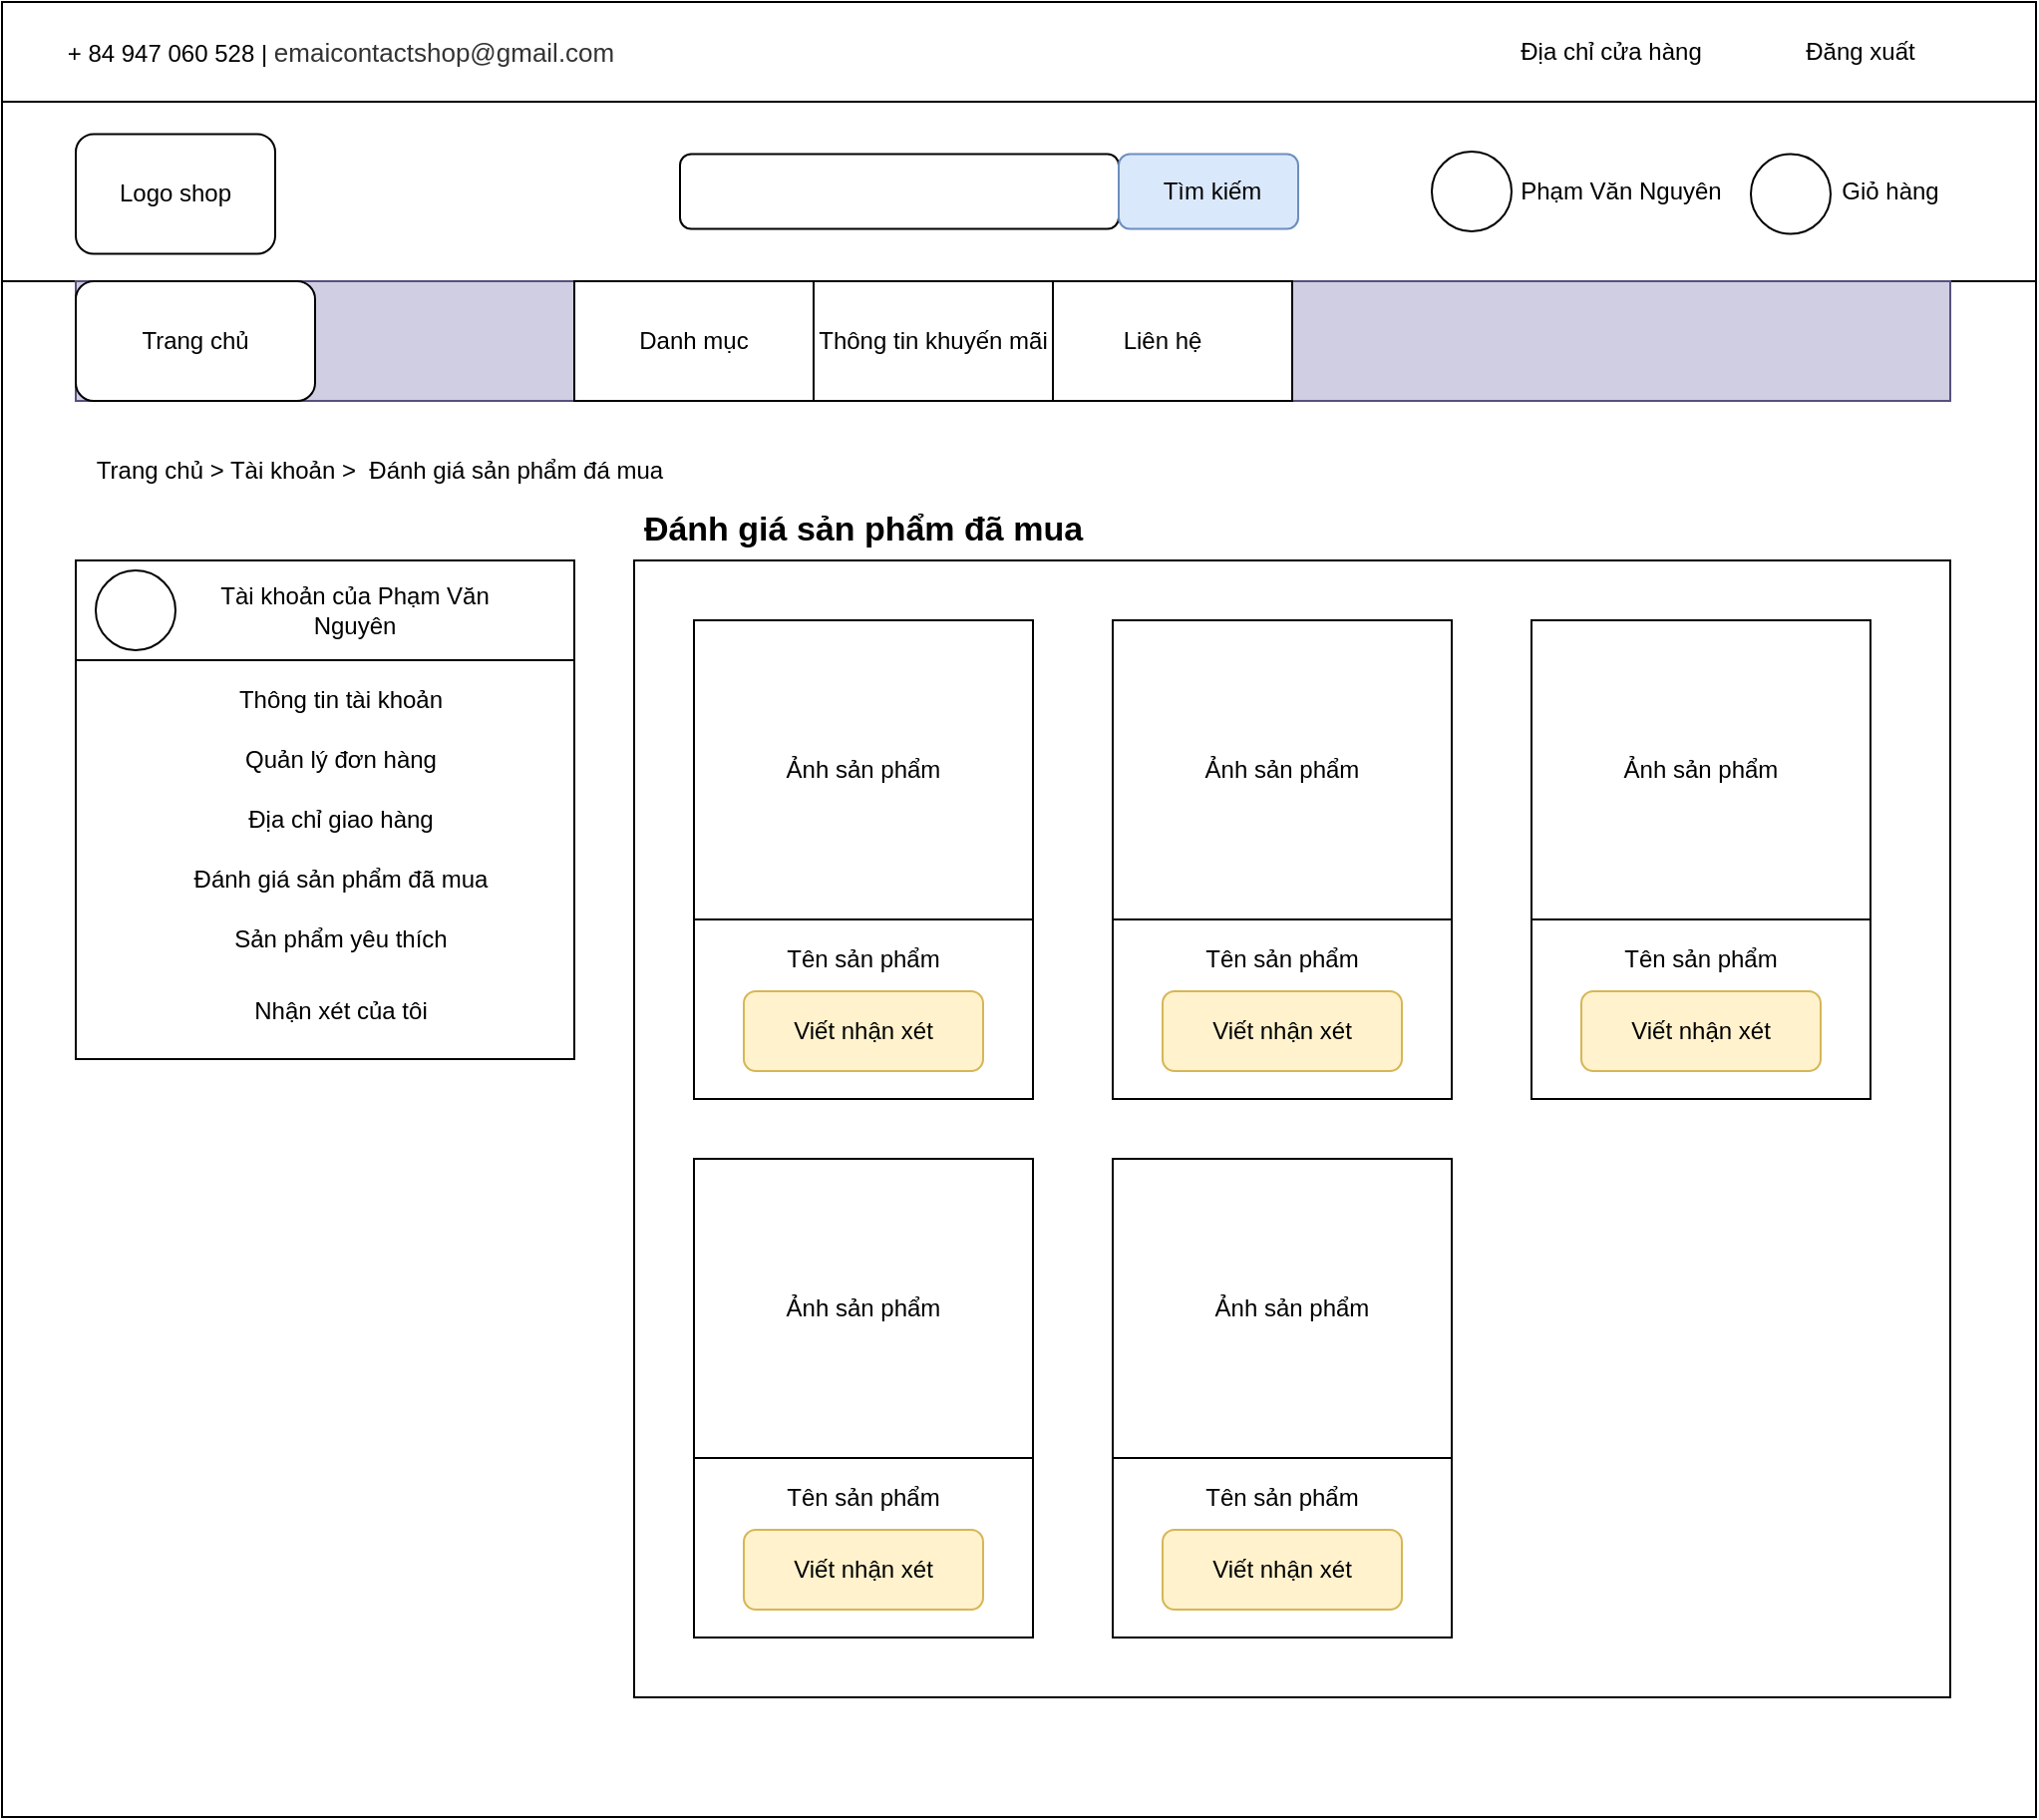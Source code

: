 <mxfile version="14.6.10" type="device"><diagram id="y_uuflW_HlZtFYv2_XiO" name="Page-1"><mxGraphModel dx="1865" dy="1749" grid="1" gridSize="10" guides="1" tooltips="1" connect="1" arrows="1" fold="1" page="1" pageScale="1" pageWidth="827" pageHeight="1169" math="0" shadow="0"><root><mxCell id="0"/><mxCell id="1" parent="0"/><mxCell id="PhK1hqArziex9ELRJVz_-1" value="" style="rounded=0;whiteSpace=wrap;html=1;" vertex="1" parent="1"><mxGeometry x="-97" y="-1090" width="1020" height="910" as="geometry"/></mxCell><mxCell id="PhK1hqArziex9ELRJVz_-2" value="" style="rounded=0;whiteSpace=wrap;html=1;" vertex="1" parent="1"><mxGeometry x="-97" y="-1090" width="1020" height="50" as="geometry"/></mxCell><mxCell id="PhK1hqArziex9ELRJVz_-3" value="" style="rounded=0;whiteSpace=wrap;html=1;shadow=0;glass=0;" vertex="1" parent="1"><mxGeometry x="-97" y="-1040" width="1020" height="90" as="geometry"/></mxCell><mxCell id="PhK1hqArziex9ELRJVz_-4" value="+ 84 947 060 528 |&amp;nbsp;&lt;span style=&quot;color: rgb(51 , 51 , 51) ; font-size: 13px ; background-color: rgb(255 , 255 , 255) ; font-family: &amp;#34;poppins&amp;#34; , sans-serif ; text-align: left&quot;&gt;emaicontactshop@gmail.com&lt;/span&gt;" style="text;html=1;strokeColor=none;fillColor=none;align=center;verticalAlign=middle;whiteSpace=wrap;rounded=0;" vertex="1" parent="1"><mxGeometry x="-97" y="-1080" width="340" height="30" as="geometry"/></mxCell><mxCell id="PhK1hqArziex9ELRJVz_-5" value="Địa chỉ cửa hàng" style="text;html=1;align=center;verticalAlign=middle;whiteSpace=wrap;rounded=0;noLabel=0;shadow=0;glass=0;" vertex="1" parent="1"><mxGeometry x="650" y="-1077.5" width="120" height="25" as="geometry"/></mxCell><mxCell id="PhK1hqArziex9ELRJVz_-6" value="Đăng xuất" style="text;html=1;strokeColor=none;fillColor=none;align=center;verticalAlign=middle;whiteSpace=wrap;rounded=0;" vertex="1" parent="1"><mxGeometry x="800" y="-1075" width="70" height="20" as="geometry"/></mxCell><mxCell id="PhK1hqArziex9ELRJVz_-7" value="" style="rounded=1;whiteSpace=wrap;html=1;shadow=0;glass=0;" vertex="1" parent="1"><mxGeometry x="-60" y="-1023.75" width="100" height="60" as="geometry"/></mxCell><mxCell id="PhK1hqArziex9ELRJVz_-8" value="" style="rounded=1;whiteSpace=wrap;html=1;shadow=0;glass=0;" vertex="1" parent="1"><mxGeometry x="243" y="-1013.75" width="220" height="37.5" as="geometry"/></mxCell><mxCell id="PhK1hqArziex9ELRJVz_-9" value="" style="rounded=1;whiteSpace=wrap;html=1;shadow=0;glass=0;fillColor=#dae8fc;strokeColor=#6c8ebf;" vertex="1" parent="1"><mxGeometry x="463" y="-1013.75" width="90" height="37.5" as="geometry"/></mxCell><mxCell id="PhK1hqArziex9ELRJVz_-10" value="" style="ellipse;whiteSpace=wrap;html=1;aspect=fixed;rounded=0;shadow=0;glass=0;" vertex="1" parent="1"><mxGeometry x="620" y="-1015" width="40" height="40" as="geometry"/></mxCell><mxCell id="PhK1hqArziex9ELRJVz_-11" value="" style="ellipse;whiteSpace=wrap;html=1;aspect=fixed;rounded=0;shadow=0;glass=0;" vertex="1" parent="1"><mxGeometry x="780" y="-1013.75" width="40" height="40" as="geometry"/></mxCell><mxCell id="PhK1hqArziex9ELRJVz_-12" value="Logo shop" style="text;html=1;strokeColor=none;fillColor=none;align=center;verticalAlign=middle;whiteSpace=wrap;rounded=0;shadow=0;glass=0;" vertex="1" parent="1"><mxGeometry x="-40" y="-1003.75" width="60" height="20" as="geometry"/></mxCell><mxCell id="PhK1hqArziex9ELRJVz_-13" value="Phạm Văn Nguyên" style="text;html=1;strokeColor=none;fillColor=none;align=center;verticalAlign=middle;whiteSpace=wrap;rounded=0;shadow=0;glass=0;" vertex="1" parent="1"><mxGeometry x="660" y="-1005" width="110" height="20" as="geometry"/></mxCell><mxCell id="PhK1hqArziex9ELRJVz_-14" value="Giỏ hàng" style="text;html=1;strokeColor=none;fillColor=none;align=center;verticalAlign=middle;whiteSpace=wrap;rounded=0;shadow=0;glass=0;" vertex="1" parent="1"><mxGeometry x="820" y="-1005" width="60" height="20" as="geometry"/></mxCell><mxCell id="PhK1hqArziex9ELRJVz_-15" value="" style="rounded=0;whiteSpace=wrap;html=1;shadow=0;glass=0;fillColor=#d0cee2;strokeColor=#56517e;" vertex="1" parent="1"><mxGeometry x="-60" y="-950" width="940" height="60" as="geometry"/></mxCell><mxCell id="PhK1hqArziex9ELRJVz_-16" value="" style="rounded=1;whiteSpace=wrap;html=1;shadow=0;glass=0;" vertex="1" parent="1"><mxGeometry x="-60" y="-950" width="120" height="60" as="geometry"/></mxCell><mxCell id="PhK1hqArziex9ELRJVz_-17" value="" style="rounded=0;whiteSpace=wrap;html=1;shadow=0;glass=0;" vertex="1" parent="1"><mxGeometry x="190" y="-950" width="120" height="60" as="geometry"/></mxCell><mxCell id="PhK1hqArziex9ELRJVz_-18" value="" style="rounded=0;whiteSpace=wrap;html=1;shadow=0;glass=0;" vertex="1" parent="1"><mxGeometry x="310" y="-950" width="120" height="60" as="geometry"/></mxCell><mxCell id="PhK1hqArziex9ELRJVz_-19" value="" style="rounded=0;whiteSpace=wrap;html=1;shadow=0;glass=0;" vertex="1" parent="1"><mxGeometry x="430" y="-950" width="120" height="60" as="geometry"/></mxCell><mxCell id="PhK1hqArziex9ELRJVz_-20" value="Trang chủ" style="text;html=1;strokeColor=none;fillColor=none;align=center;verticalAlign=middle;whiteSpace=wrap;rounded=0;shadow=0;glass=0;" vertex="1" parent="1"><mxGeometry x="-50" y="-930" width="100" height="20" as="geometry"/></mxCell><mxCell id="PhK1hqArziex9ELRJVz_-21" value="Danh mục" style="text;html=1;strokeColor=none;fillColor=none;align=center;verticalAlign=middle;whiteSpace=wrap;rounded=0;shadow=0;glass=0;" vertex="1" parent="1"><mxGeometry x="205" y="-930" width="90" height="20" as="geometry"/></mxCell><mxCell id="PhK1hqArziex9ELRJVz_-22" value="Thông tin khuyến mãi" style="text;html=1;strokeColor=none;fillColor=none;align=center;verticalAlign=middle;whiteSpace=wrap;rounded=0;shadow=0;glass=0;" vertex="1" parent="1"><mxGeometry x="310" y="-930" width="120" height="20" as="geometry"/></mxCell><mxCell id="PhK1hqArziex9ELRJVz_-23" value="Liên hệ" style="text;html=1;strokeColor=none;fillColor=none;align=center;verticalAlign=middle;whiteSpace=wrap;rounded=0;shadow=0;glass=0;" vertex="1" parent="1"><mxGeometry x="440" y="-930" width="90" height="20" as="geometry"/></mxCell><mxCell id="PhK1hqArziex9ELRJVz_-24" value="Trang chủ &amp;gt; Tài khoản &amp;gt;&amp;nbsp; Đánh giá sản phẩm đá mua&lt;span style=&quot;color: rgba(0 , 0 , 0 , 0) ; font-family: monospace ; font-size: 0px&quot;&gt;%3CmxGraphModel%3E%3Croot%3E%3CmxCell%20id%3D%220%22%2F%3E%3CmxCell%20id%3D%221%22%20parent%3D%220%22%2F%3E%3CmxCell%20id%3D%222%22%20value%3D%22Trang%20ch%E1%BB%A7%20%26amp%3Bgt%3B%20Gi%E1%BB%8F%20h%C3%A0ng%22%20style%3D%22text%3Bhtml%3D1%3BstrokeColor%3Dnone%3BfillColor%3Dnone%3Balign%3Dcenter%3BverticalAlign%3Dmiddle%3BwhiteSpace%3Dwrap%3Brounded%3D0%3B%22%20vertex%3D%221%22%20parent%3D%221%22%3E%3CmxGeometry%20x%3D%22-40%22%20y%3D%22-870%22%20width%3D%22130%22%20height%3D%2230%22%20as%3D%22geometry%22%2F%3E%3C%2FmxCell%3E%3C%2Froot%3E%3C%2FmxGraphModel%&lt;/span&gt;" style="text;html=1;strokeColor=none;fillColor=none;align=center;verticalAlign=middle;whiteSpace=wrap;rounded=0;" vertex="1" parent="1"><mxGeometry x="-55" y="-870" width="295" height="30" as="geometry"/></mxCell><mxCell id="PhK1hqArziex9ELRJVz_-25" value="" style="rounded=0;whiteSpace=wrap;html=1;" vertex="1" parent="1"><mxGeometry x="-60" y="-810" width="250" height="250" as="geometry"/></mxCell><mxCell id="PhK1hqArziex9ELRJVz_-26" value="Thông tin tài khoản" style="text;html=1;strokeColor=none;fillColor=none;align=center;verticalAlign=middle;whiteSpace=wrap;rounded=0;" vertex="1" parent="1"><mxGeometry x="-32" y="-750" width="210" height="20" as="geometry"/></mxCell><mxCell id="PhK1hqArziex9ELRJVz_-27" value="Quản lý đơn hàng" style="text;html=1;strokeColor=none;fillColor=none;align=center;verticalAlign=middle;whiteSpace=wrap;rounded=0;" vertex="1" parent="1"><mxGeometry x="-32" y="-720" width="210" height="20" as="geometry"/></mxCell><mxCell id="PhK1hqArziex9ELRJVz_-28" value="Địa chỉ giao hàng" style="text;html=1;strokeColor=none;fillColor=none;align=center;verticalAlign=middle;whiteSpace=wrap;rounded=0;" vertex="1" parent="1"><mxGeometry x="-32" y="-690" width="210" height="20" as="geometry"/></mxCell><mxCell id="PhK1hqArziex9ELRJVz_-29" value="Đánh giá sản phẩm đã mua" style="text;html=1;strokeColor=none;fillColor=none;align=center;verticalAlign=middle;whiteSpace=wrap;rounded=0;" vertex="1" parent="1"><mxGeometry x="-32" y="-660" width="210" height="20" as="geometry"/></mxCell><mxCell id="PhK1hqArziex9ELRJVz_-30" value="Sản phẩm yêu thích" style="text;html=1;strokeColor=none;fillColor=none;align=center;verticalAlign=middle;whiteSpace=wrap;rounded=0;" vertex="1" parent="1"><mxGeometry x="-32" y="-630" width="210" height="20" as="geometry"/></mxCell><mxCell id="PhK1hqArziex9ELRJVz_-31" value="Nhận xét của tôi" style="text;html=1;strokeColor=none;fillColor=none;align=center;verticalAlign=middle;whiteSpace=wrap;rounded=0;" vertex="1" parent="1"><mxGeometry x="-32" y="-594" width="210" height="20" as="geometry"/></mxCell><mxCell id="PhK1hqArziex9ELRJVz_-34" value="" style="rounded=0;whiteSpace=wrap;html=1;" vertex="1" parent="1"><mxGeometry x="220" y="-810" width="660" height="570" as="geometry"/></mxCell><mxCell id="PhK1hqArziex9ELRJVz_-35" value="Đánh giá sản phẩm đã mua" style="text;html=1;strokeColor=none;fillColor=none;align=center;verticalAlign=middle;whiteSpace=wrap;rounded=0;fontSize=17;fontStyle=1" vertex="1" parent="1"><mxGeometry x="220" y="-840" width="230" height="30" as="geometry"/></mxCell><mxCell id="PhK1hqArziex9ELRJVz_-36" value="" style="rounded=0;whiteSpace=wrap;html=1;" vertex="1" parent="1"><mxGeometry x="250" y="-780" width="170" height="240" as="geometry"/></mxCell><mxCell id="PhK1hqArziex9ELRJVz_-37" value="" style="rounded=0;whiteSpace=wrap;html=1;" vertex="1" parent="1"><mxGeometry x="250" y="-780" width="170" height="150" as="geometry"/></mxCell><mxCell id="PhK1hqArziex9ELRJVz_-38" value="Tên sản phẩm" style="text;html=1;strokeColor=none;fillColor=none;align=center;verticalAlign=middle;whiteSpace=wrap;rounded=0;" vertex="1" parent="1"><mxGeometry x="270" y="-620" width="130" height="20" as="geometry"/></mxCell><mxCell id="PhK1hqArziex9ELRJVz_-39" value="" style="rounded=1;whiteSpace=wrap;html=1;fillColor=#fff2cc;strokeColor=#d6b656;" vertex="1" parent="1"><mxGeometry x="275" y="-594" width="120" height="40" as="geometry"/></mxCell><mxCell id="PhK1hqArziex9ELRJVz_-40" value="Viết nhận xét" style="text;html=1;strokeColor=none;fillColor=none;align=center;verticalAlign=middle;whiteSpace=wrap;rounded=0;" vertex="1" parent="1"><mxGeometry x="280" y="-584" width="110" height="20" as="geometry"/></mxCell><mxCell id="PhK1hqArziex9ELRJVz_-41" value="" style="rounded=0;whiteSpace=wrap;html=1;" vertex="1" parent="1"><mxGeometry x="460" y="-780" width="170" height="240" as="geometry"/></mxCell><mxCell id="PhK1hqArziex9ELRJVz_-42" value="" style="rounded=0;whiteSpace=wrap;html=1;" vertex="1" parent="1"><mxGeometry x="460" y="-780" width="170" height="150" as="geometry"/></mxCell><mxCell id="PhK1hqArziex9ELRJVz_-43" value="Tên sản phẩm" style="text;html=1;strokeColor=none;fillColor=none;align=center;verticalAlign=middle;whiteSpace=wrap;rounded=0;" vertex="1" parent="1"><mxGeometry x="480" y="-620" width="130" height="20" as="geometry"/></mxCell><mxCell id="PhK1hqArziex9ELRJVz_-44" value="" style="rounded=1;whiteSpace=wrap;html=1;fillColor=#fff2cc;strokeColor=#d6b656;" vertex="1" parent="1"><mxGeometry x="485" y="-594" width="120" height="40" as="geometry"/></mxCell><mxCell id="PhK1hqArziex9ELRJVz_-45" value="Viết nhận xét" style="text;html=1;strokeColor=none;fillColor=none;align=center;verticalAlign=middle;whiteSpace=wrap;rounded=0;" vertex="1" parent="1"><mxGeometry x="490" y="-584" width="110" height="20" as="geometry"/></mxCell><mxCell id="PhK1hqArziex9ELRJVz_-46" value="" style="rounded=0;whiteSpace=wrap;html=1;" vertex="1" parent="1"><mxGeometry x="670" y="-780" width="170" height="240" as="geometry"/></mxCell><mxCell id="PhK1hqArziex9ELRJVz_-47" value="" style="rounded=0;whiteSpace=wrap;html=1;" vertex="1" parent="1"><mxGeometry x="670" y="-780" width="170" height="150" as="geometry"/></mxCell><mxCell id="PhK1hqArziex9ELRJVz_-48" value="Tên sản phẩm" style="text;html=1;strokeColor=none;fillColor=none;align=center;verticalAlign=middle;whiteSpace=wrap;rounded=0;" vertex="1" parent="1"><mxGeometry x="690" y="-620" width="130" height="20" as="geometry"/></mxCell><mxCell id="PhK1hqArziex9ELRJVz_-49" value="" style="rounded=1;whiteSpace=wrap;html=1;fillColor=#fff2cc;strokeColor=#d6b656;" vertex="1" parent="1"><mxGeometry x="695" y="-594" width="120" height="40" as="geometry"/></mxCell><mxCell id="PhK1hqArziex9ELRJVz_-50" value="Viết nhận xét" style="text;html=1;strokeColor=none;fillColor=none;align=center;verticalAlign=middle;whiteSpace=wrap;rounded=0;" vertex="1" parent="1"><mxGeometry x="700" y="-584" width="110" height="20" as="geometry"/></mxCell><mxCell id="PhK1hqArziex9ELRJVz_-51" value="" style="rounded=0;whiteSpace=wrap;html=1;" vertex="1" parent="1"><mxGeometry x="250" y="-510" width="170" height="240" as="geometry"/></mxCell><mxCell id="PhK1hqArziex9ELRJVz_-52" value="" style="rounded=0;whiteSpace=wrap;html=1;" vertex="1" parent="1"><mxGeometry x="250" y="-510" width="170" height="150" as="geometry"/></mxCell><mxCell id="PhK1hqArziex9ELRJVz_-53" value="Tên sản phẩm" style="text;html=1;strokeColor=none;fillColor=none;align=center;verticalAlign=middle;whiteSpace=wrap;rounded=0;" vertex="1" parent="1"><mxGeometry x="270" y="-350" width="130" height="20" as="geometry"/></mxCell><mxCell id="PhK1hqArziex9ELRJVz_-54" value="" style="rounded=1;whiteSpace=wrap;html=1;fillColor=#fff2cc;strokeColor=#d6b656;" vertex="1" parent="1"><mxGeometry x="275" y="-324" width="120" height="40" as="geometry"/></mxCell><mxCell id="PhK1hqArziex9ELRJVz_-55" value="Viết nhận xét" style="text;html=1;strokeColor=none;fillColor=none;align=center;verticalAlign=middle;whiteSpace=wrap;rounded=0;" vertex="1" parent="1"><mxGeometry x="280" y="-314" width="110" height="20" as="geometry"/></mxCell><mxCell id="PhK1hqArziex9ELRJVz_-56" value="" style="rounded=0;whiteSpace=wrap;html=1;" vertex="1" parent="1"><mxGeometry x="460" y="-510" width="170" height="240" as="geometry"/></mxCell><mxCell id="PhK1hqArziex9ELRJVz_-57" value="" style="rounded=0;whiteSpace=wrap;html=1;" vertex="1" parent="1"><mxGeometry x="460" y="-510" width="170" height="150" as="geometry"/></mxCell><mxCell id="PhK1hqArziex9ELRJVz_-58" value="Tên sản phẩm" style="text;html=1;strokeColor=none;fillColor=none;align=center;verticalAlign=middle;whiteSpace=wrap;rounded=0;" vertex="1" parent="1"><mxGeometry x="480" y="-350" width="130" height="20" as="geometry"/></mxCell><mxCell id="PhK1hqArziex9ELRJVz_-59" value="" style="rounded=1;whiteSpace=wrap;html=1;fillColor=#fff2cc;strokeColor=#d6b656;" vertex="1" parent="1"><mxGeometry x="485" y="-324" width="120" height="40" as="geometry"/></mxCell><mxCell id="PhK1hqArziex9ELRJVz_-60" value="Viết nhận xét" style="text;html=1;strokeColor=none;fillColor=none;align=center;verticalAlign=middle;whiteSpace=wrap;rounded=0;" vertex="1" parent="1"><mxGeometry x="490" y="-314" width="110" height="20" as="geometry"/></mxCell><mxCell id="PhK1hqArziex9ELRJVz_-61" value="Ảnh sản phẩm" style="text;html=1;strokeColor=none;fillColor=none;align=center;verticalAlign=middle;whiteSpace=wrap;rounded=0;" vertex="1" parent="1"><mxGeometry x="290" y="-715" width="90" height="20" as="geometry"/></mxCell><mxCell id="PhK1hqArziex9ELRJVz_-67" value="Ảnh sản phẩm" style="text;html=1;strokeColor=none;fillColor=none;align=center;verticalAlign=middle;whiteSpace=wrap;rounded=0;" vertex="1" parent="1"><mxGeometry x="500" y="-715" width="90" height="20" as="geometry"/></mxCell><mxCell id="PhK1hqArziex9ELRJVz_-68" value="Ảnh sản phẩm" style="text;html=1;strokeColor=none;fillColor=none;align=center;verticalAlign=middle;whiteSpace=wrap;rounded=0;" vertex="1" parent="1"><mxGeometry x="710" y="-715" width="90" height="20" as="geometry"/></mxCell><mxCell id="PhK1hqArziex9ELRJVz_-69" value="Ảnh sản phẩm" style="text;html=1;strokeColor=none;fillColor=none;align=center;verticalAlign=middle;whiteSpace=wrap;rounded=0;" vertex="1" parent="1"><mxGeometry x="290" y="-445" width="90" height="20" as="geometry"/></mxCell><mxCell id="PhK1hqArziex9ELRJVz_-70" value="Ảnh sản phẩm" style="text;html=1;strokeColor=none;fillColor=none;align=center;verticalAlign=middle;whiteSpace=wrap;rounded=0;" vertex="1" parent="1"><mxGeometry x="505" y="-445" width="90" height="20" as="geometry"/></mxCell><mxCell id="PhK1hqArziex9ELRJVz_-71" value="" style="rounded=0;whiteSpace=wrap;html=1;" vertex="1" parent="1"><mxGeometry x="-60" y="-810" width="250" height="50" as="geometry"/></mxCell><mxCell id="PhK1hqArziex9ELRJVz_-73" value="" style="ellipse;whiteSpace=wrap;html=1;aspect=fixed;" vertex="1" parent="1"><mxGeometry x="-50" y="-805" width="40" height="40" as="geometry"/></mxCell><mxCell id="PhK1hqArziex9ELRJVz_-74" value="Tài khoản của Phạm Văn Nguyên" style="text;html=1;strokeColor=none;fillColor=none;align=center;verticalAlign=middle;whiteSpace=wrap;rounded=0;" vertex="1" parent="1"><mxGeometry x="-10" y="-795" width="180" height="20" as="geometry"/></mxCell><mxCell id="PhK1hqArziex9ELRJVz_-75" value="Tìm kiếm" style="text;html=1;strokeColor=none;fillColor=none;align=center;verticalAlign=middle;whiteSpace=wrap;rounded=0;" vertex="1" parent="1"><mxGeometry x="470" y="-1005" width="80" height="20" as="geometry"/></mxCell></root></mxGraphModel></diagram></mxfile>